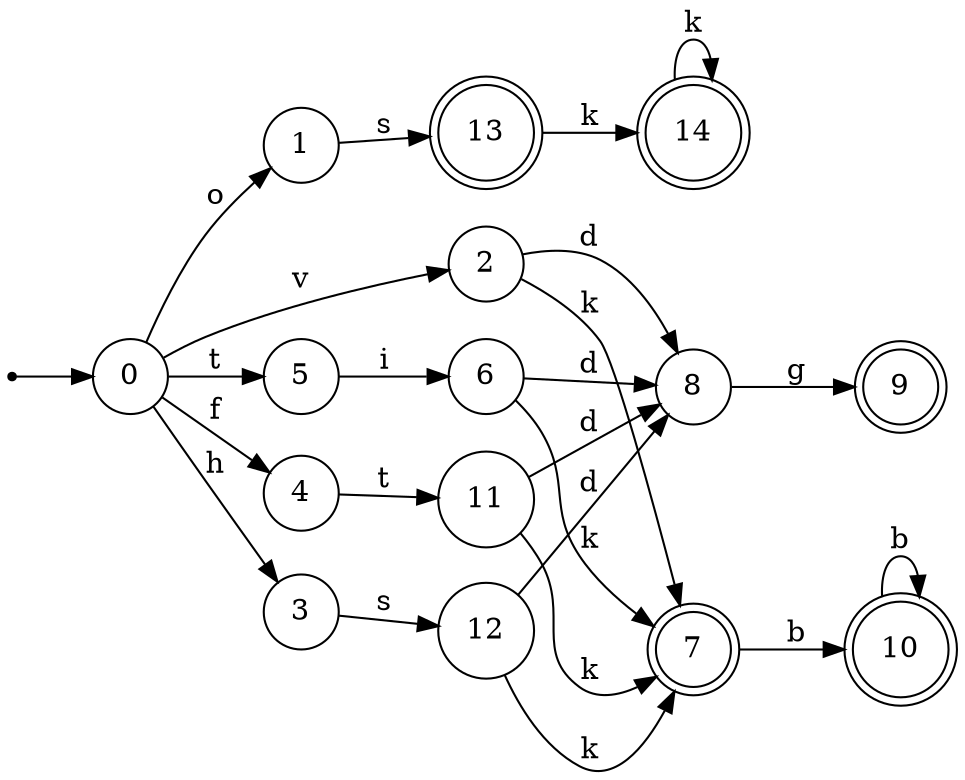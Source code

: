 digraph finite_state_machine {
rankdir=LR;
size="20,20";
node [shape = point]; "dummy0"
node [shape = circle]; "0";
"dummy0" -> "0";
node [shape = circle]; "1";
node [shape = circle]; "2";
node [shape = circle]; "3";
node [shape = circle]; "4";
node [shape = circle]; "5";
node [shape = circle]; "6";
node [shape = doublecircle]; "7";node [shape = circle]; "8";
node [shape = doublecircle]; "9";node [shape = doublecircle]; "10";node [shape = circle]; "11";
node [shape = circle]; "12";
node [shape = doublecircle]; "13";node [shape = doublecircle]; "14";"0" -> "1" [label = "o"];
 "0" -> "2" [label = "v"];
 "0" -> "3" [label = "h"];
 "0" -> "4" [label = "f"];
 "0" -> "5" [label = "t"];
 "5" -> "6" [label = "i"];
 "6" -> "7" [label = "k"];
 "6" -> "8" [label = "d"];
 "8" -> "9" [label = "g"];
 "7" -> "10" [label = "b"];
 "10" -> "10" [label = "b"];
 "4" -> "11" [label = "t"];
 "11" -> "7" [label = "k"];
 "11" -> "8" [label = "d"];
 "3" -> "12" [label = "s"];
 "12" -> "7" [label = "k"];
 "12" -> "8" [label = "d"];
 "2" -> "7" [label = "k"];
 "2" -> "8" [label = "d"];
 "1" -> "13" [label = "s"];
 "13" -> "14" [label = "k"];
 "14" -> "14" [label = "k"];
 }

